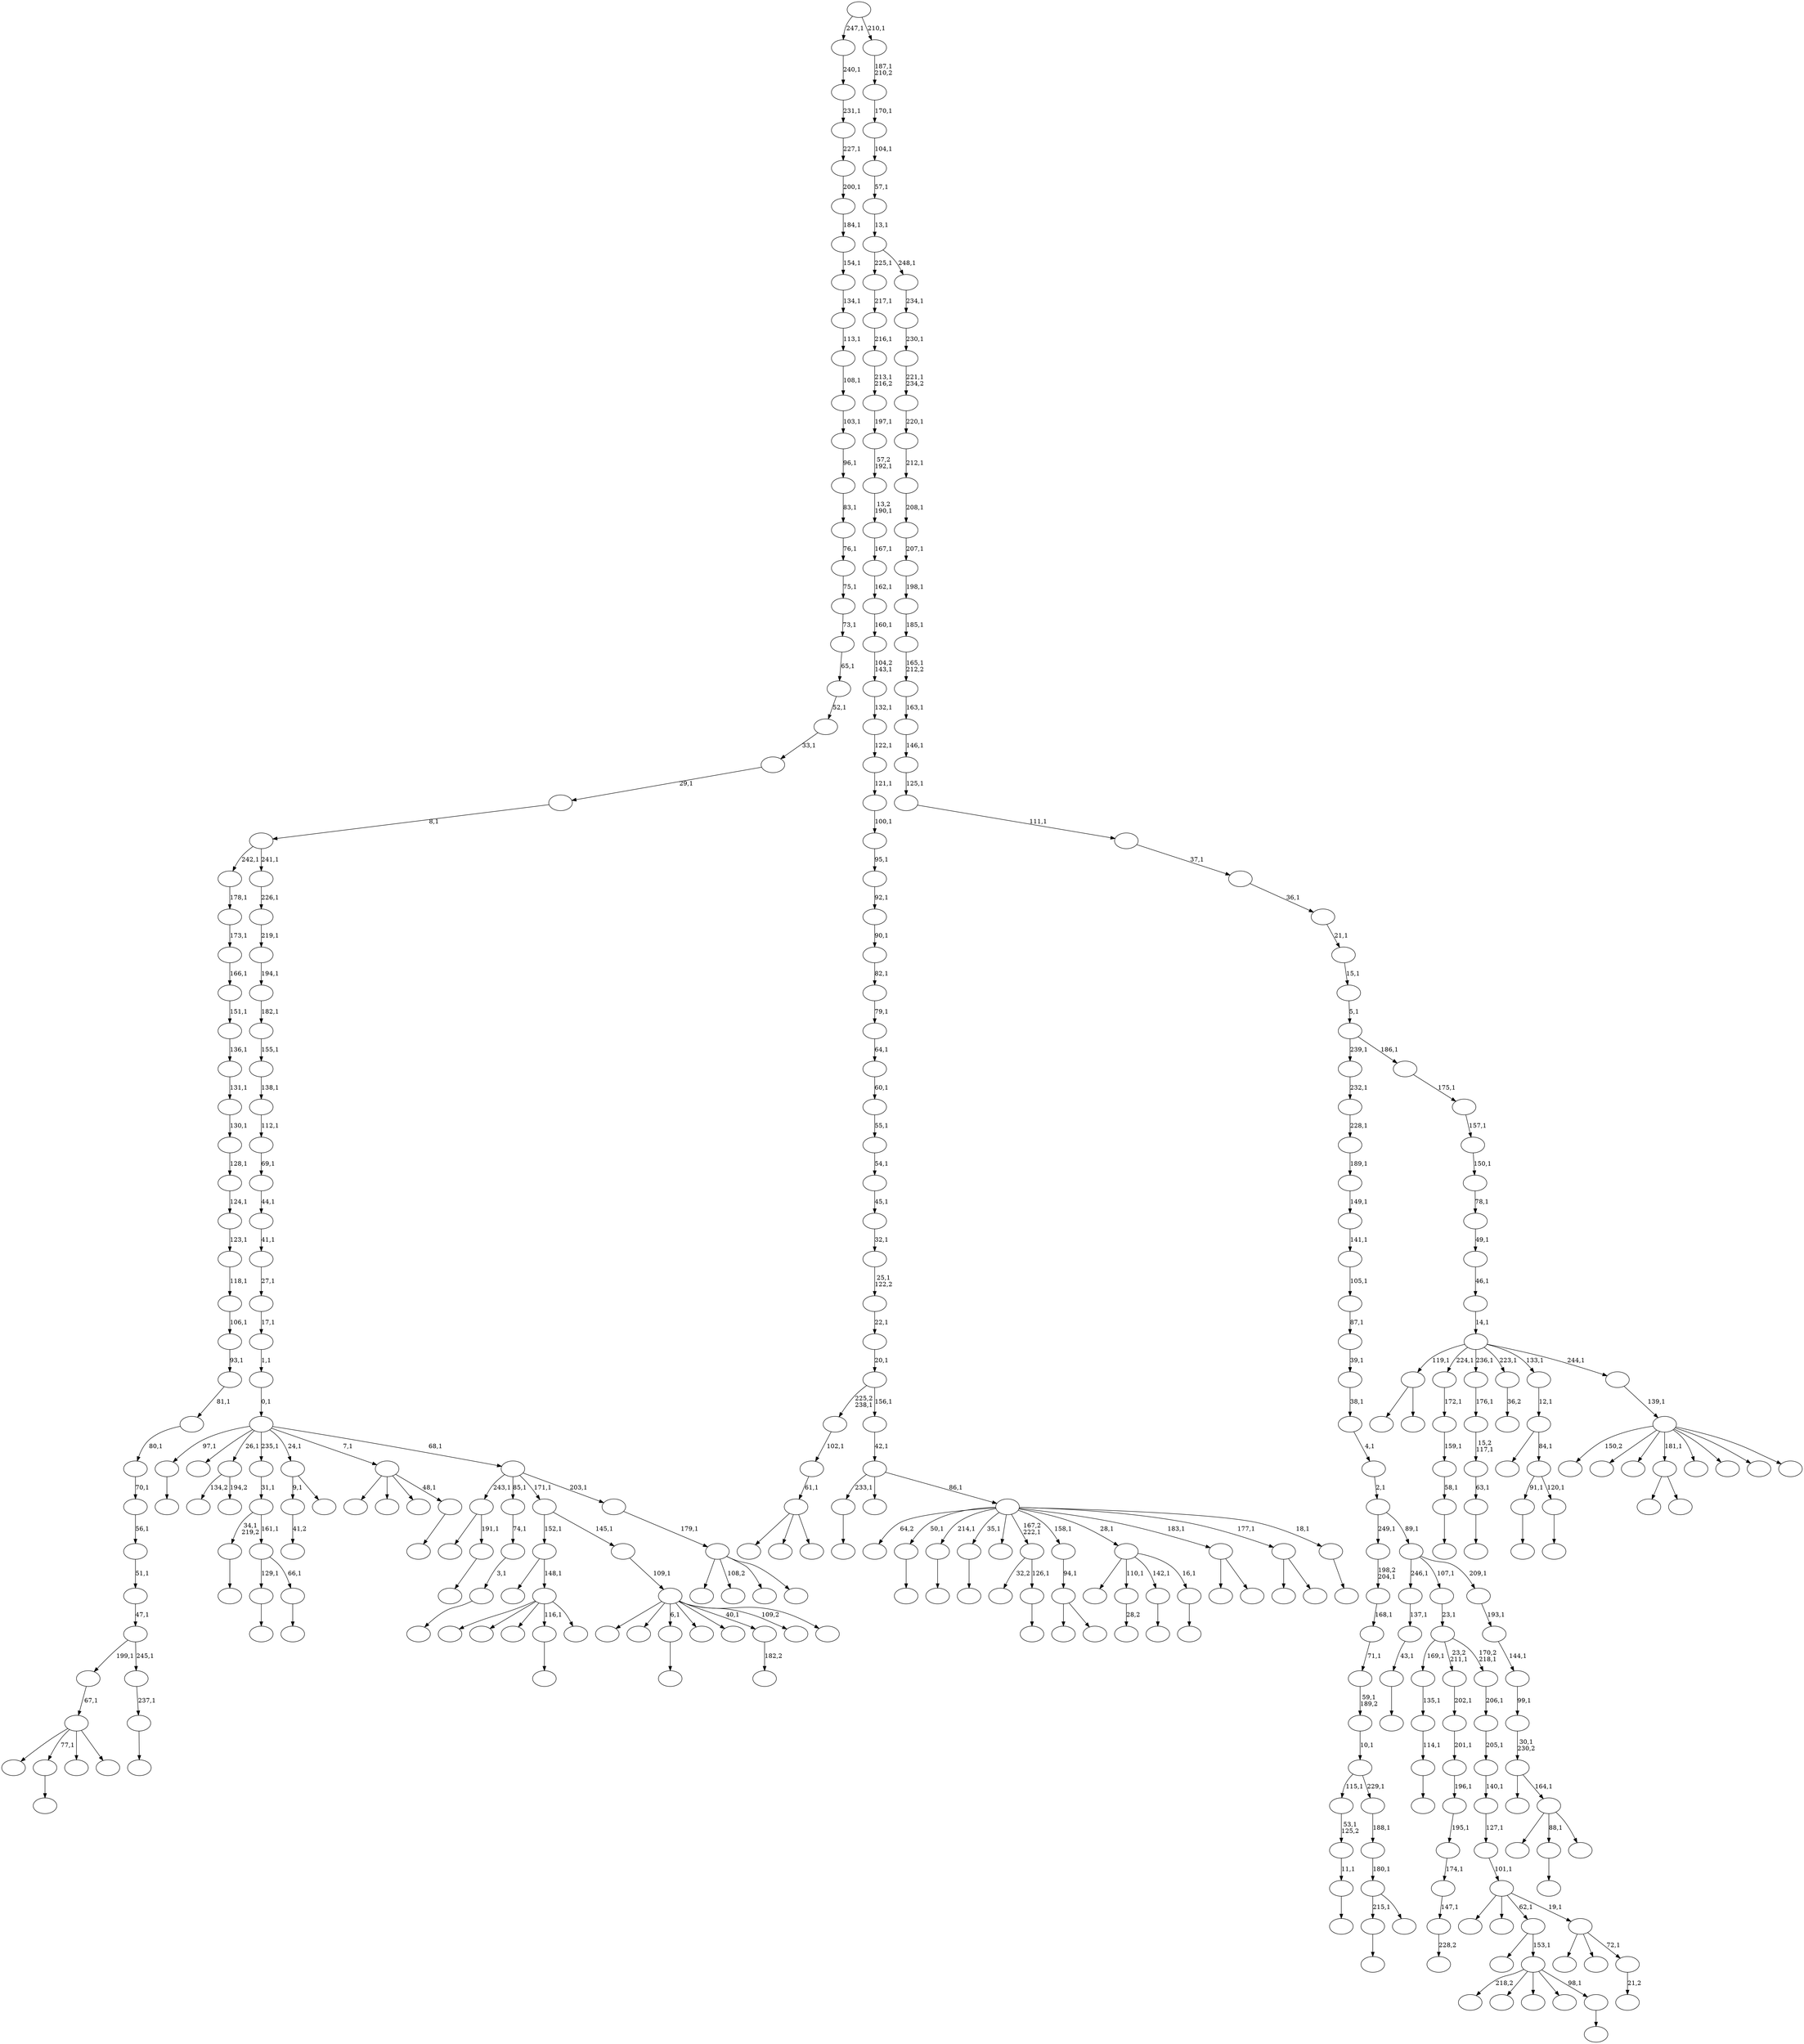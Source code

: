 digraph T {
	350 [label=""]
	349 [label=""]
	348 [label=""]
	347 [label=""]
	346 [label=""]
	345 [label=""]
	344 [label=""]
	343 [label=""]
	342 [label=""]
	341 [label=""]
	340 [label=""]
	339 [label=""]
	338 [label=""]
	337 [label=""]
	336 [label=""]
	335 [label=""]
	334 [label=""]
	333 [label=""]
	332 [label=""]
	331 [label=""]
	330 [label=""]
	329 [label=""]
	328 [label=""]
	327 [label=""]
	326 [label=""]
	325 [label=""]
	324 [label=""]
	323 [label=""]
	322 [label=""]
	321 [label=""]
	320 [label=""]
	319 [label=""]
	318 [label=""]
	317 [label=""]
	316 [label=""]
	315 [label=""]
	314 [label=""]
	313 [label=""]
	312 [label=""]
	311 [label=""]
	310 [label=""]
	309 [label=""]
	308 [label=""]
	307 [label=""]
	306 [label=""]
	305 [label=""]
	304 [label=""]
	303 [label=""]
	302 [label=""]
	301 [label=""]
	300 [label=""]
	299 [label=""]
	298 [label=""]
	297 [label=""]
	296 [label=""]
	295 [label=""]
	294 [label=""]
	293 [label=""]
	292 [label=""]
	291 [label=""]
	290 [label=""]
	289 [label=""]
	288 [label=""]
	287 [label=""]
	286 [label=""]
	285 [label=""]
	284 [label=""]
	283 [label=""]
	282 [label=""]
	281 [label=""]
	280 [label=""]
	279 [label=""]
	278 [label=""]
	277 [label=""]
	276 [label=""]
	275 [label=""]
	274 [label=""]
	273 [label=""]
	272 [label=""]
	271 [label=""]
	270 [label=""]
	269 [label=""]
	268 [label=""]
	267 [label=""]
	266 [label=""]
	265 [label=""]
	264 [label=""]
	263 [label=""]
	262 [label=""]
	261 [label=""]
	260 [label=""]
	259 [label=""]
	258 [label=""]
	257 [label=""]
	256 [label=""]
	255 [label=""]
	254 [label=""]
	253 [label=""]
	252 [label=""]
	251 [label=""]
	250 [label=""]
	249 [label=""]
	248 [label=""]
	247 [label=""]
	246 [label=""]
	245 [label=""]
	244 [label=""]
	243 [label=""]
	242 [label=""]
	241 [label=""]
	240 [label=""]
	239 [label=""]
	238 [label=""]
	237 [label=""]
	236 [label=""]
	235 [label=""]
	234 [label=""]
	233 [label=""]
	232 [label=""]
	231 [label=""]
	230 [label=""]
	229 [label=""]
	228 [label=""]
	227 [label=""]
	226 [label=""]
	225 [label=""]
	224 [label=""]
	223 [label=""]
	222 [label=""]
	221 [label=""]
	220 [label=""]
	219 [label=""]
	218 [label=""]
	217 [label=""]
	216 [label=""]
	215 [label=""]
	214 [label=""]
	213 [label=""]
	212 [label=""]
	211 [label=""]
	210 [label=""]
	209 [label=""]
	208 [label=""]
	207 [label=""]
	206 [label=""]
	205 [label=""]
	204 [label=""]
	203 [label=""]
	202 [label=""]
	201 [label=""]
	200 [label=""]
	199 [label=""]
	198 [label=""]
	197 [label=""]
	196 [label=""]
	195 [label=""]
	194 [label=""]
	193 [label=""]
	192 [label=""]
	191 [label=""]
	190 [label=""]
	189 [label=""]
	188 [label=""]
	187 [label=""]
	186 [label=""]
	185 [label=""]
	184 [label=""]
	183 [label=""]
	182 [label=""]
	181 [label=""]
	180 [label=""]
	179 [label=""]
	178 [label=""]
	177 [label=""]
	176 [label=""]
	175 [label=""]
	174 [label=""]
	173 [label=""]
	172 [label=""]
	171 [label=""]
	170 [label=""]
	169 [label=""]
	168 [label=""]
	167 [label=""]
	166 [label=""]
	165 [label=""]
	164 [label=""]
	163 [label=""]
	162 [label=""]
	161 [label=""]
	160 [label=""]
	159 [label=""]
	158 [label=""]
	157 [label=""]
	156 [label=""]
	155 [label=""]
	154 [label=""]
	153 [label=""]
	152 [label=""]
	151 [label=""]
	150 [label=""]
	149 [label=""]
	148 [label=""]
	147 [label=""]
	146 [label=""]
	145 [label=""]
	144 [label=""]
	143 [label=""]
	142 [label=""]
	141 [label=""]
	140 [label=""]
	139 [label=""]
	138 [label=""]
	137 [label=""]
	136 [label=""]
	135 [label=""]
	134 [label=""]
	133 [label=""]
	132 [label=""]
	131 [label=""]
	130 [label=""]
	129 [label=""]
	128 [label=""]
	127 [label=""]
	126 [label=""]
	125 [label=""]
	124 [label=""]
	123 [label=""]
	122 [label=""]
	121 [label=""]
	120 [label=""]
	119 [label=""]
	118 [label=""]
	117 [label=""]
	116 [label=""]
	115 [label=""]
	114 [label=""]
	113 [label=""]
	112 [label=""]
	111 [label=""]
	110 [label=""]
	109 [label=""]
	108 [label=""]
	107 [label=""]
	106 [label=""]
	105 [label=""]
	104 [label=""]
	103 [label=""]
	102 [label=""]
	101 [label=""]
	100 [label=""]
	99 [label=""]
	98 [label=""]
	97 [label=""]
	96 [label=""]
	95 [label=""]
	94 [label=""]
	93 [label=""]
	92 [label=""]
	91 [label=""]
	90 [label=""]
	89 [label=""]
	88 [label=""]
	87 [label=""]
	86 [label=""]
	85 [label=""]
	84 [label=""]
	83 [label=""]
	82 [label=""]
	81 [label=""]
	80 [label=""]
	79 [label=""]
	78 [label=""]
	77 [label=""]
	76 [label=""]
	75 [label=""]
	74 [label=""]
	73 [label=""]
	72 [label=""]
	71 [label=""]
	70 [label=""]
	69 [label=""]
	68 [label=""]
	67 [label=""]
	66 [label=""]
	65 [label=""]
	64 [label=""]
	63 [label=""]
	62 [label=""]
	61 [label=""]
	60 [label=""]
	59 [label=""]
	58 [label=""]
	57 [label=""]
	56 [label=""]
	55 [label=""]
	54 [label=""]
	53 [label=""]
	52 [label=""]
	51 [label=""]
	50 [label=""]
	49 [label=""]
	48 [label=""]
	47 [label=""]
	46 [label=""]
	45 [label=""]
	44 [label=""]
	43 [label=""]
	42 [label=""]
	41 [label=""]
	40 [label=""]
	39 [label=""]
	38 [label=""]
	37 [label=""]
	36 [label=""]
	35 [label=""]
	34 [label=""]
	33 [label=""]
	32 [label=""]
	31 [label=""]
	30 [label=""]
	29 [label=""]
	28 [label=""]
	27 [label=""]
	26 [label=""]
	25 [label=""]
	24 [label=""]
	23 [label=""]
	22 [label=""]
	21 [label=""]
	20 [label=""]
	19 [label=""]
	18 [label=""]
	17 [label=""]
	16 [label=""]
	15 [label=""]
	14 [label=""]
	13 [label=""]
	12 [label=""]
	11 [label=""]
	10 [label=""]
	9 [label=""]
	8 [label=""]
	7 [label=""]
	6 [label=""]
	5 [label=""]
	4 [label=""]
	3 [label=""]
	2 [label=""]
	1 [label=""]
	0 [label=""]
	346 -> 347 [label=""]
	342 -> 343 [label=""]
	335 -> 336 [label=""]
	332 -> 333 [label=""]
	324 -> 330 [label=""]
	324 -> 325 [label=""]
	322 -> 323 [label=""]
	317 -> 318 [label=""]
	315 -> 316 [label=""]
	314 -> 315 [label="11,1"]
	313 -> 314 [label="53,1\n125,2"]
	311 -> 312 [label=""]
	310 -> 311 [label="114,1"]
	309 -> 310 [label="135,1"]
	307 -> 308 [label=""]
	305 -> 306 [label="228,2"]
	304 -> 305 [label="147,1"]
	303 -> 304 [label="174,1"]
	302 -> 303 [label="195,1"]
	301 -> 302 [label="196,1"]
	300 -> 301 [label="201,1"]
	299 -> 300 [label="202,1"]
	296 -> 297 [label=""]
	294 -> 295 [label=""]
	292 -> 293 [label=""]
	291 -> 292 [label="58,1"]
	290 -> 291 [label="159,1"]
	289 -> 290 [label="172,1"]
	287 -> 288 [label=""]
	286 -> 287 [label="63,1"]
	285 -> 286 [label="15,2\n117,1"]
	284 -> 285 [label="176,1"]
	282 -> 283 [label="28,2"]
	276 -> 277 [label=""]
	274 -> 275 [label=""]
	273 -> 350 [label="32,2"]
	273 -> 274 [label="126,1"]
	271 -> 272 [label="41,2"]
	267 -> 268 [label="36,2"]
	264 -> 319 [label=""]
	264 -> 265 [label=""]
	263 -> 264 [label="94,1"]
	261 -> 262 [label=""]
	260 -> 349 [label=""]
	260 -> 282 [label="110,1"]
	260 -> 276 [label="142,1"]
	260 -> 261 [label="16,1"]
	257 -> 328 [label="134,2"]
	257 -> 258 [label="194,2"]
	253 -> 329 [label=""]
	253 -> 254 [label=""]
	251 -> 252 [label=""]
	248 -> 249 [label=""]
	247 -> 248 [label="43,1"]
	246 -> 247 [label="137,1"]
	244 -> 326 [label=""]
	244 -> 245 [label=""]
	240 -> 241 [label=""]
	239 -> 342 [label="129,1"]
	239 -> 240 [label="66,1"]
	238 -> 322 [label="34,1\n219,2"]
	238 -> 239 [label="161,1"]
	237 -> 238 [label="31,1"]
	235 -> 236 [label=""]
	234 -> 339 [label=""]
	234 -> 235 [label="191,1"]
	232 -> 271 [label="9,1"]
	232 -> 233 [label=""]
	227 -> 228 [label=""]
	226 -> 341 [label="218,2"]
	226 -> 298 [label=""]
	226 -> 270 [label=""]
	226 -> 250 [label=""]
	226 -> 227 [label="98,1"]
	225 -> 269 [label=""]
	225 -> 226 [label="153,1"]
	222 -> 281 [label=""]
	222 -> 266 [label=""]
	222 -> 223 [label=""]
	221 -> 222 [label="61,1"]
	220 -> 221 [label="102,1"]
	218 -> 219 [label=""]
	217 -> 218 [label="3,1"]
	216 -> 217 [label="74,1"]
	208 -> 209 [label="182,2"]
	206 -> 210 [label=""]
	206 -> 207 [label=""]
	204 -> 205 [label="21,2"]
	203 -> 345 [label=""]
	203 -> 215 [label=""]
	203 -> 204 [label="72,1"]
	202 -> 334 [label=""]
	202 -> 243 [label=""]
	202 -> 225 [label="62,1"]
	202 -> 203 [label="19,1"]
	201 -> 202 [label="101,1"]
	200 -> 201 [label="127,1"]
	199 -> 200 [label="140,1"]
	198 -> 199 [label="205,1"]
	197 -> 198 [label="206,1"]
	196 -> 309 [label="169,1"]
	196 -> 299 [label="23,2\n211,1"]
	196 -> 197 [label="170,2\n218,1"]
	195 -> 196 [label="23,1"]
	193 -> 194 [label=""]
	192 -> 327 [label=""]
	192 -> 224 [label=""]
	192 -> 213 [label=""]
	192 -> 193 [label="48,1"]
	190 -> 321 [label=""]
	190 -> 307 [label="77,1"]
	190 -> 214 [label=""]
	190 -> 191 [label=""]
	189 -> 190 [label="67,1"]
	187 -> 188 [label=""]
	186 -> 187 [label="237,1"]
	185 -> 189 [label="199,1"]
	185 -> 186 [label="245,1"]
	184 -> 185 [label="47,1"]
	183 -> 184 [label="51,1"]
	182 -> 183 [label="56,1"]
	181 -> 182 [label="70,1"]
	180 -> 181 [label="80,1"]
	179 -> 180 [label="81,1"]
	178 -> 179 [label="93,1"]
	177 -> 178 [label="106,1"]
	176 -> 177 [label="118,1"]
	175 -> 176 [label="123,1"]
	174 -> 175 [label="124,1"]
	173 -> 174 [label="128,1"]
	172 -> 173 [label="130,1"]
	171 -> 172 [label="131,1"]
	170 -> 171 [label="136,1"]
	169 -> 170 [label="151,1"]
	168 -> 169 [label="166,1"]
	167 -> 168 [label="173,1"]
	166 -> 167 [label="178,1"]
	163 -> 164 [label=""]
	161 -> 162 [label=""]
	157 -> 158 [label=""]
	156 -> 346 [label="91,1"]
	156 -> 157 [label="120,1"]
	155 -> 337 [label=""]
	155 -> 156 [label="84,1"]
	154 -> 155 [label="12,1"]
	150 -> 161 [label="215,1"]
	150 -> 151 [label=""]
	149 -> 150 [label="180,1"]
	148 -> 149 [label="188,1"]
	147 -> 313 [label="115,1"]
	147 -> 148 [label="229,1"]
	146 -> 147 [label="10,1"]
	145 -> 146 [label="59,1\n189,2"]
	144 -> 145 [label="71,1"]
	143 -> 144 [label="168,1"]
	142 -> 143 [label="198,2\n204,1"]
	140 -> 320 [label=""]
	140 -> 256 [label=""]
	140 -> 255 [label=""]
	140 -> 163 [label="116,1"]
	140 -> 141 [label=""]
	139 -> 211 [label=""]
	139 -> 140 [label="148,1"]
	136 -> 137 [label=""]
	134 -> 165 [label=""]
	134 -> 136 [label="88,1"]
	134 -> 135 [label=""]
	133 -> 229 [label=""]
	133 -> 134 [label="164,1"]
	132 -> 133 [label="30,1\n230,2"]
	131 -> 132 [label="99,1"]
	130 -> 131 [label="144,1"]
	129 -> 130 [label="193,1"]
	128 -> 246 [label="246,1"]
	128 -> 195 [label="107,1"]
	128 -> 129 [label="209,1"]
	127 -> 142 [label="249,1"]
	127 -> 128 [label="89,1"]
	126 -> 127 [label="2,1"]
	125 -> 126 [label="4,1"]
	124 -> 125 [label="38,1"]
	123 -> 124 [label="39,1"]
	122 -> 123 [label="87,1"]
	121 -> 122 [label="105,1"]
	120 -> 121 [label="141,1"]
	119 -> 120 [label="149,1"]
	118 -> 119 [label="189,1"]
	117 -> 118 [label="228,1"]
	116 -> 117 [label="232,1"]
	114 -> 344 [label=""]
	114 -> 280 [label=""]
	114 -> 251 [label="6,1"]
	114 -> 242 [label=""]
	114 -> 231 [label=""]
	114 -> 208 [label="40,1"]
	114 -> 138 [label="109,2"]
	114 -> 115 [label=""]
	113 -> 114 [label="109,1"]
	112 -> 139 [label="152,1"]
	112 -> 113 [label="145,1"]
	110 -> 348 [label=""]
	110 -> 279 [label="108,2"]
	110 -> 153 [label=""]
	110 -> 111 [label=""]
	109 -> 110 [label="179,1"]
	108 -> 234 [label="243,1"]
	108 -> 216 [label="85,1"]
	108 -> 112 [label="171,1"]
	108 -> 109 [label="203,1"]
	107 -> 317 [label="97,1"]
	107 -> 259 [label=""]
	107 -> 257 [label="26,1"]
	107 -> 237 [label="235,1"]
	107 -> 232 [label="24,1"]
	107 -> 192 [label="7,1"]
	107 -> 108 [label="68,1"]
	106 -> 107 [label="0,1"]
	105 -> 106 [label="1,1"]
	104 -> 105 [label="17,1"]
	103 -> 104 [label="27,1"]
	102 -> 103 [label="41,1"]
	101 -> 102 [label="44,1"]
	100 -> 101 [label="69,1"]
	99 -> 100 [label="112,1"]
	98 -> 99 [label="138,1"]
	97 -> 98 [label="155,1"]
	96 -> 97 [label="182,1"]
	95 -> 96 [label="194,1"]
	94 -> 95 [label="219,1"]
	93 -> 94 [label="226,1"]
	92 -> 166 [label="242,1"]
	92 -> 93 [label="241,1"]
	91 -> 92 [label="8,1"]
	90 -> 91 [label="29,1"]
	89 -> 90 [label="33,1"]
	88 -> 89 [label="52,1"]
	87 -> 88 [label="65,1"]
	86 -> 87 [label="73,1"]
	85 -> 86 [label="75,1"]
	84 -> 85 [label="76,1"]
	83 -> 84 [label="83,1"]
	82 -> 83 [label="96,1"]
	81 -> 82 [label="103,1"]
	80 -> 81 [label="108,1"]
	79 -> 80 [label="113,1"]
	78 -> 79 [label="134,1"]
	77 -> 78 [label="154,1"]
	76 -> 77 [label="184,1"]
	75 -> 76 [label="200,1"]
	74 -> 75 [label="227,1"]
	73 -> 74 [label="231,1"]
	72 -> 73 [label="240,1"]
	70 -> 71 [label=""]
	69 -> 338 [label="64,2"]
	69 -> 332 [label="50,1"]
	69 -> 296 [label="214,1"]
	69 -> 294 [label="35,1"]
	69 -> 278 [label=""]
	69 -> 273 [label="167,2\n222,1"]
	69 -> 263 [label="158,1"]
	69 -> 260 [label="28,1"]
	69 -> 253 [label="183,1"]
	69 -> 244 [label="177,1"]
	69 -> 70 [label="18,1"]
	68 -> 335 [label="233,1"]
	68 -> 331 [label=""]
	68 -> 69 [label="86,1"]
	67 -> 68 [label="42,1"]
	66 -> 220 [label="225,2\n238,1"]
	66 -> 67 [label="156,1"]
	65 -> 66 [label="20,1"]
	64 -> 65 [label="22,1"]
	63 -> 64 [label="25,1\n122,2"]
	62 -> 63 [label="32,1"]
	61 -> 62 [label="45,1"]
	60 -> 61 [label="54,1"]
	59 -> 60 [label="55,1"]
	58 -> 59 [label="60,1"]
	57 -> 58 [label="64,1"]
	56 -> 57 [label="79,1"]
	55 -> 56 [label="82,1"]
	54 -> 55 [label="90,1"]
	53 -> 54 [label="92,1"]
	52 -> 53 [label="95,1"]
	51 -> 52 [label="100,1"]
	50 -> 51 [label="121,1"]
	49 -> 50 [label="122,1"]
	48 -> 49 [label="132,1"]
	47 -> 48 [label="104,2\n143,1"]
	46 -> 47 [label="160,1"]
	45 -> 46 [label="162,1"]
	44 -> 45 [label="167,1"]
	43 -> 44 [label="13,2\n190,1"]
	42 -> 43 [label="57,2\n192,1"]
	41 -> 42 [label="197,1"]
	40 -> 41 [label="213,1\n216,2"]
	39 -> 40 [label="216,1"]
	38 -> 39 [label="217,1"]
	36 -> 340 [label="150,2"]
	36 -> 230 [label=""]
	36 -> 212 [label=""]
	36 -> 206 [label="181,1"]
	36 -> 160 [label=""]
	36 -> 159 [label=""]
	36 -> 152 [label=""]
	36 -> 37 [label=""]
	35 -> 36 [label="139,1"]
	34 -> 324 [label="119,1"]
	34 -> 289 [label="224,1"]
	34 -> 284 [label="236,1"]
	34 -> 267 [label="223,1"]
	34 -> 154 [label="133,1"]
	34 -> 35 [label="244,1"]
	33 -> 34 [label="14,1"]
	32 -> 33 [label="46,1"]
	31 -> 32 [label="49,1"]
	30 -> 31 [label="78,1"]
	29 -> 30 [label="150,1"]
	28 -> 29 [label="157,1"]
	27 -> 28 [label="175,1"]
	26 -> 116 [label="239,1"]
	26 -> 27 [label="186,1"]
	25 -> 26 [label="5,1"]
	24 -> 25 [label="15,1"]
	23 -> 24 [label="21,1"]
	22 -> 23 [label="36,1"]
	21 -> 22 [label="37,1"]
	20 -> 21 [label="111,1"]
	19 -> 20 [label="125,1"]
	18 -> 19 [label="146,1"]
	17 -> 18 [label="163,1"]
	16 -> 17 [label="165,1\n212,2"]
	15 -> 16 [label="185,1"]
	14 -> 15 [label="198,1"]
	13 -> 14 [label="207,1"]
	12 -> 13 [label="208,1"]
	11 -> 12 [label="212,1"]
	10 -> 11 [label="220,1"]
	9 -> 10 [label="221,1\n234,2"]
	8 -> 9 [label="230,1"]
	7 -> 8 [label="234,1"]
	6 -> 38 [label="225,1"]
	6 -> 7 [label="248,1"]
	5 -> 6 [label="13,1"]
	4 -> 5 [label="57,1"]
	3 -> 4 [label="104,1"]
	2 -> 3 [label="170,1"]
	1 -> 2 [label="187,1\n210,2"]
	0 -> 72 [label="247,1"]
	0 -> 1 [label="210,1"]
}
